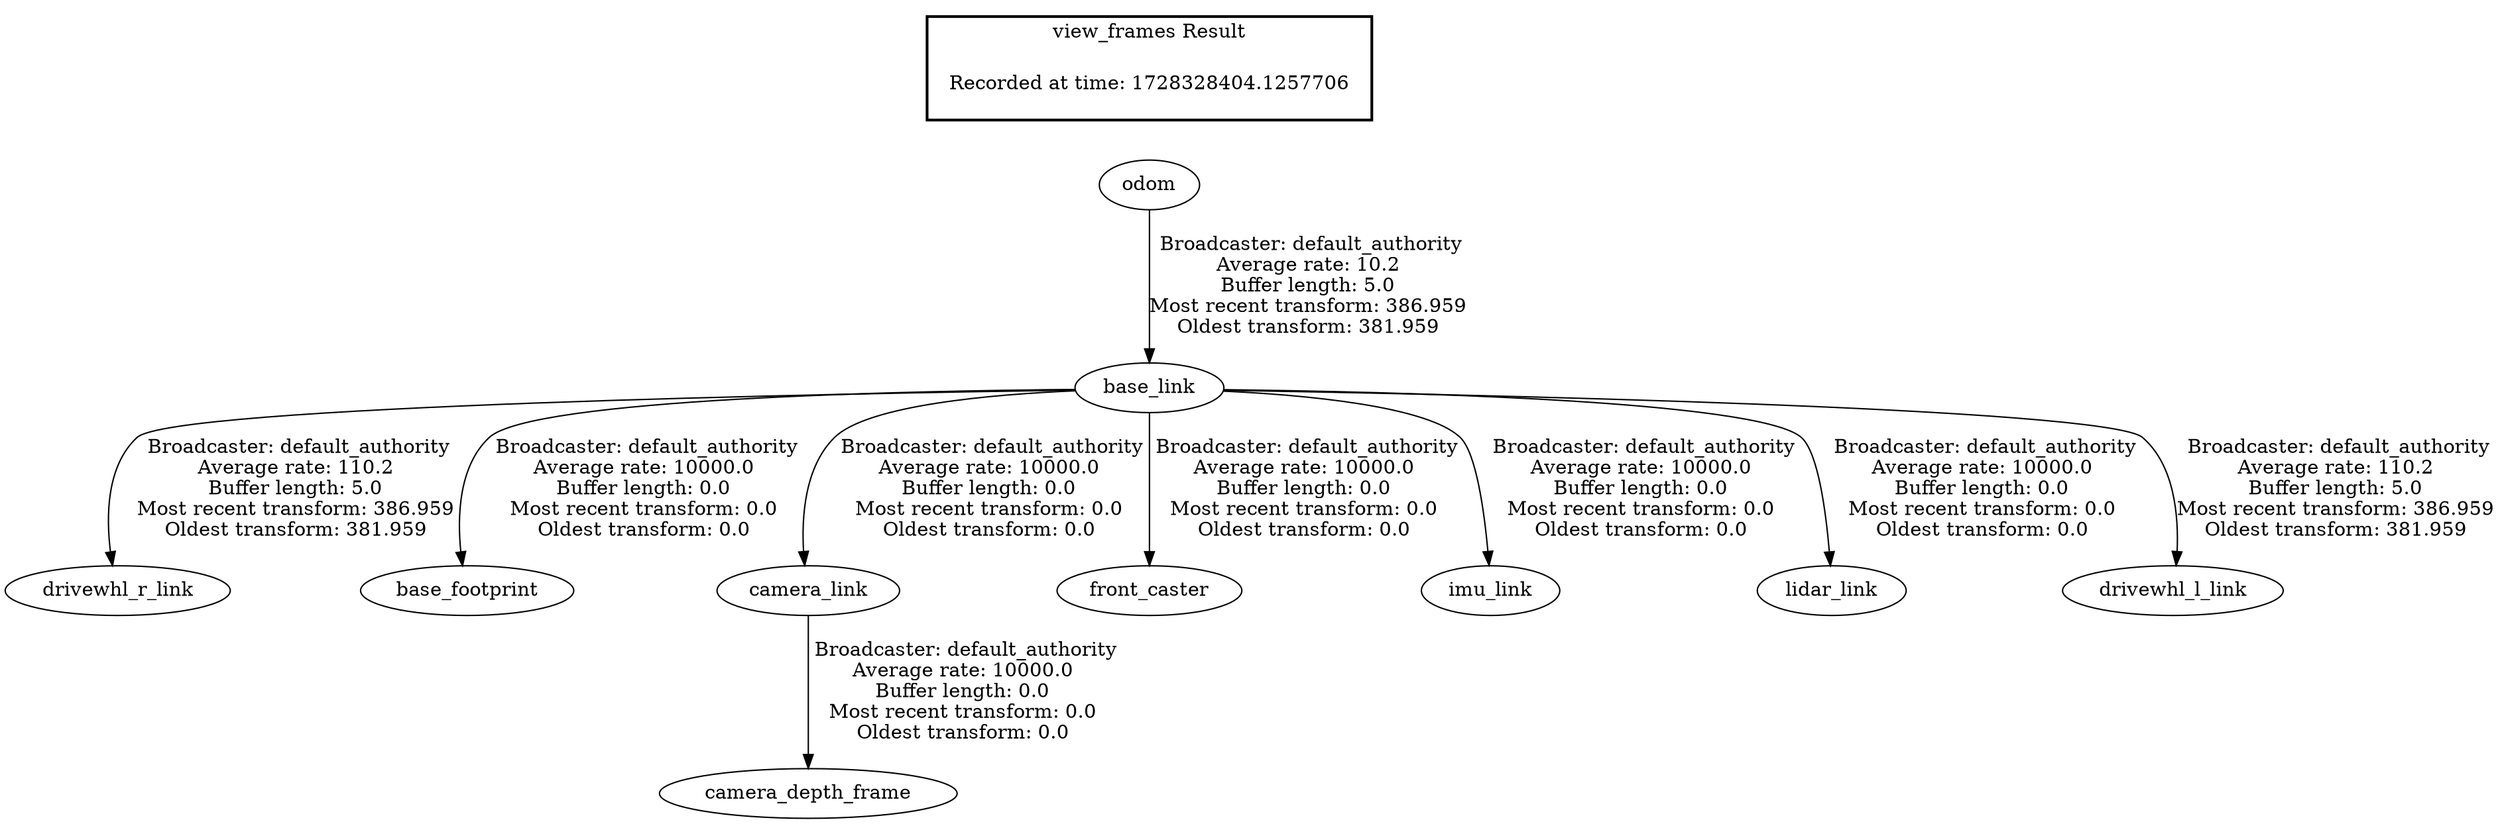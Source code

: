 digraph G {
"base_link" -> "drivewhl_r_link"[label=" Broadcaster: default_authority\nAverage rate: 110.2\nBuffer length: 5.0\nMost recent transform: 386.959\nOldest transform: 381.959\n"];
"odom" -> "base_link"[label=" Broadcaster: default_authority\nAverage rate: 10.2\nBuffer length: 5.0\nMost recent transform: 386.959\nOldest transform: 381.959\n"];
"base_link" -> "base_footprint"[label=" Broadcaster: default_authority\nAverage rate: 10000.0\nBuffer length: 0.0\nMost recent transform: 0.0\nOldest transform: 0.0\n"];
"camera_link" -> "camera_depth_frame"[label=" Broadcaster: default_authority\nAverage rate: 10000.0\nBuffer length: 0.0\nMost recent transform: 0.0\nOldest transform: 0.0\n"];
"base_link" -> "camera_link"[label=" Broadcaster: default_authority\nAverage rate: 10000.0\nBuffer length: 0.0\nMost recent transform: 0.0\nOldest transform: 0.0\n"];
"base_link" -> "front_caster"[label=" Broadcaster: default_authority\nAverage rate: 10000.0\nBuffer length: 0.0\nMost recent transform: 0.0\nOldest transform: 0.0\n"];
"base_link" -> "imu_link"[label=" Broadcaster: default_authority\nAverage rate: 10000.0\nBuffer length: 0.0\nMost recent transform: 0.0\nOldest transform: 0.0\n"];
"base_link" -> "lidar_link"[label=" Broadcaster: default_authority\nAverage rate: 10000.0\nBuffer length: 0.0\nMost recent transform: 0.0\nOldest transform: 0.0\n"];
"base_link" -> "drivewhl_l_link"[label=" Broadcaster: default_authority\nAverage rate: 110.2\nBuffer length: 5.0\nMost recent transform: 386.959\nOldest transform: 381.959\n"];
edge [style=invis];
 subgraph cluster_legend { style=bold; color=black; label ="view_frames Result";
"Recorded at time: 1728328404.1257706"[ shape=plaintext ] ;
}->"odom";
}